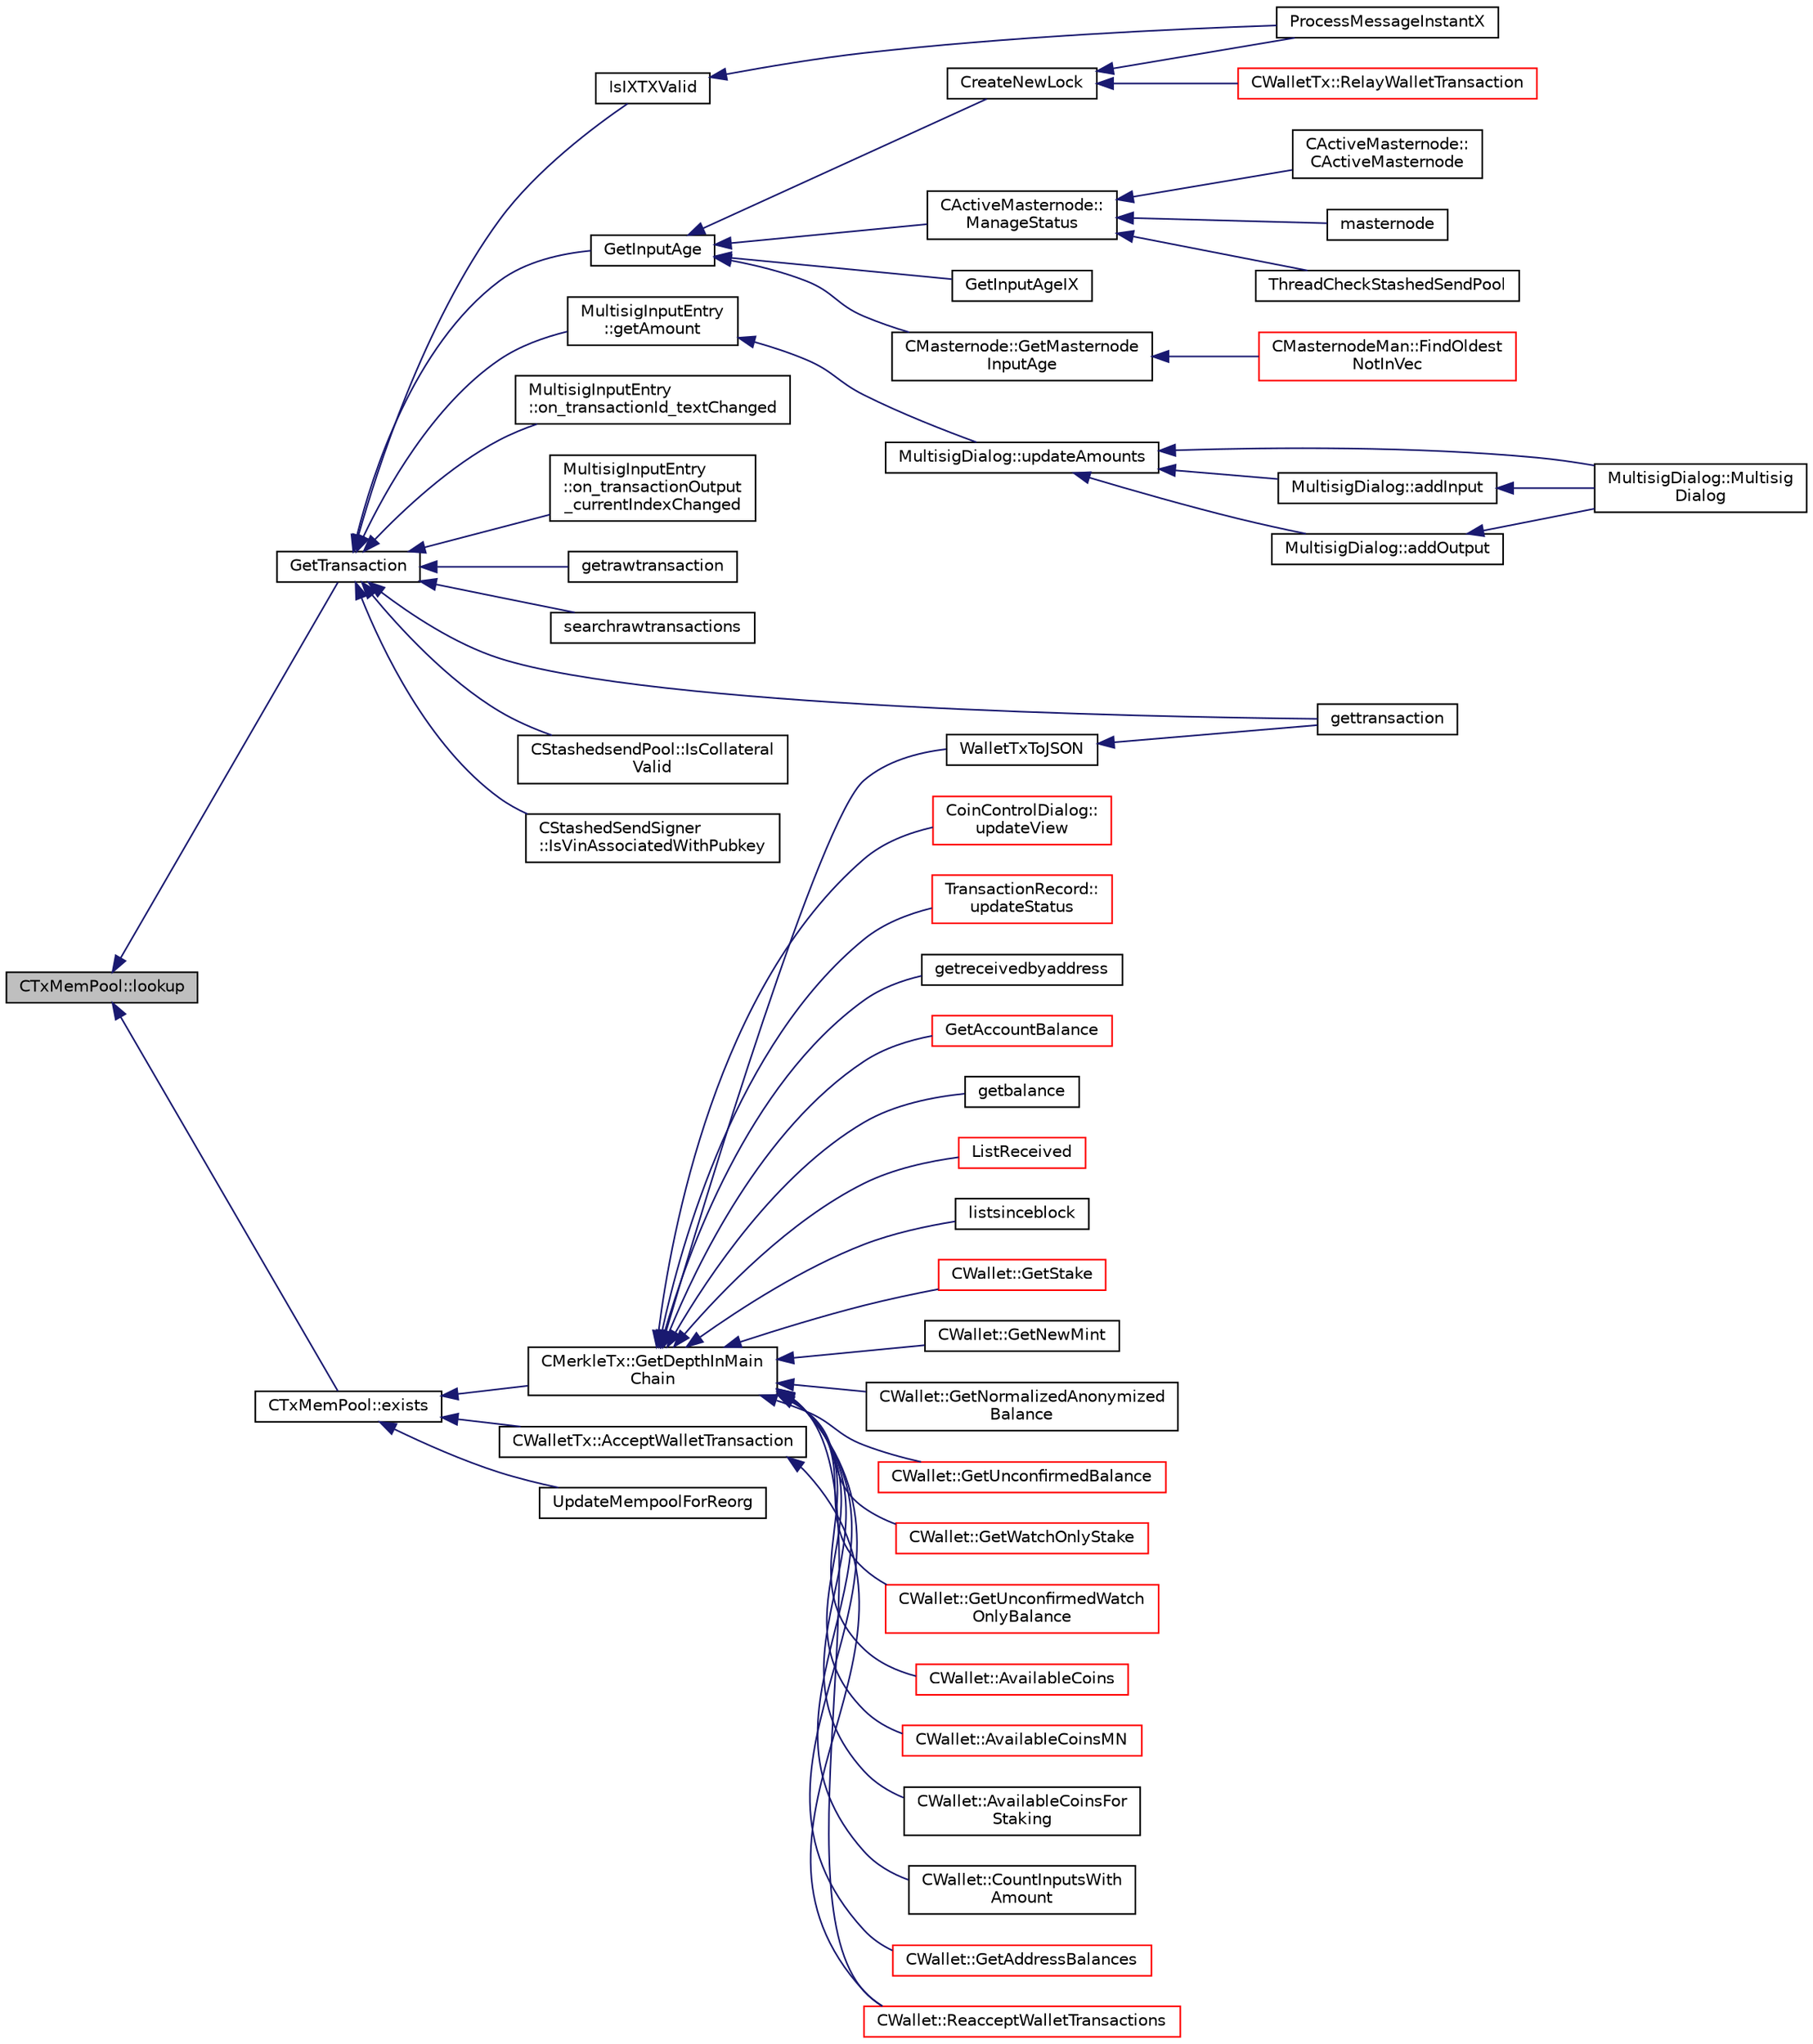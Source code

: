digraph "CTxMemPool::lookup"
{
  edge [fontname="Helvetica",fontsize="10",labelfontname="Helvetica",labelfontsize="10"];
  node [fontname="Helvetica",fontsize="10",shape=record];
  rankdir="LR";
  Node96 [label="CTxMemPool::lookup",height=0.2,width=0.4,color="black", fillcolor="grey75", style="filled", fontcolor="black"];
  Node96 -> Node97 [dir="back",color="midnightblue",fontsize="10",style="solid",fontname="Helvetica"];
  Node97 [label="GetTransaction",height=0.2,width=0.4,color="black", fillcolor="white", style="filled",URL="$d4/dbf/main_8h.html#a7d2a4633e4e0e8e4cb9c881d45a496b5"];
  Node97 -> Node98 [dir="back",color="midnightblue",fontsize="10",style="solid",fontname="Helvetica"];
  Node98 [label="IsIXTXValid",height=0.2,width=0.4,color="black", fillcolor="white", style="filled",URL="$d6/d5f/instantx_8h.html#a091b5dc50769595bb701d5f85ca475e5"];
  Node98 -> Node99 [dir="back",color="midnightblue",fontsize="10",style="solid",fontname="Helvetica"];
  Node99 [label="ProcessMessageInstantX",height=0.2,width=0.4,color="black", fillcolor="white", style="filled",URL="$d6/d5f/instantx_8h.html#aa516cb499ead2691d8ab216a499db5d0"];
  Node97 -> Node100 [dir="back",color="midnightblue",fontsize="10",style="solid",fontname="Helvetica"];
  Node100 [label="GetInputAge",height=0.2,width=0.4,color="black", fillcolor="white", style="filled",URL="$d4/dbf/main_8h.html#ae137d76bbcaf8d65fab905889b504e26"];
  Node100 -> Node101 [dir="back",color="midnightblue",fontsize="10",style="solid",fontname="Helvetica"];
  Node101 [label="CActiveMasternode::\lManageStatus",height=0.2,width=0.4,color="black", fillcolor="white", style="filled",URL="$d9/d29/class_c_active_masternode.html#a8004b3b2100da7dcfedbd1e959633e51"];
  Node101 -> Node102 [dir="back",color="midnightblue",fontsize="10",style="solid",fontname="Helvetica"];
  Node102 [label="CActiveMasternode::\lCActiveMasternode",height=0.2,width=0.4,color="black", fillcolor="white", style="filled",URL="$d9/d29/class_c_active_masternode.html#a7ffb946d1b2aad0054d3b3efce8c0543"];
  Node101 -> Node103 [dir="back",color="midnightblue",fontsize="10",style="solid",fontname="Helvetica"];
  Node103 [label="masternode",height=0.2,width=0.4,color="black", fillcolor="white", style="filled",URL="$d5/d6b/rpcstashedsend_8cpp.html#a30609e443aeb47c29ed0878d16b1b5e1"];
  Node101 -> Node104 [dir="back",color="midnightblue",fontsize="10",style="solid",fontname="Helvetica"];
  Node104 [label="ThreadCheckStashedSendPool",height=0.2,width=0.4,color="black", fillcolor="white", style="filled",URL="$d9/dbc/stashedsend_8h.html#ab583ddc86effded8432ea5387f77d883"];
  Node100 -> Node105 [dir="back",color="midnightblue",fontsize="10",style="solid",fontname="Helvetica"];
  Node105 [label="CreateNewLock",height=0.2,width=0.4,color="black", fillcolor="white", style="filled",URL="$d6/d5f/instantx_8h.html#a3774b6dae3dfa0a6c85e3604e742150c"];
  Node105 -> Node99 [dir="back",color="midnightblue",fontsize="10",style="solid",fontname="Helvetica"];
  Node105 -> Node106 [dir="back",color="midnightblue",fontsize="10",style="solid",fontname="Helvetica"];
  Node106 [label="CWalletTx::RelayWalletTransaction",height=0.2,width=0.4,color="red", fillcolor="white", style="filled",URL="$d6/d53/class_c_wallet_tx.html#aec8c50f3fcde27525485b6cd4a4e19b5"];
  Node100 -> Node110 [dir="back",color="midnightblue",fontsize="10",style="solid",fontname="Helvetica"];
  Node110 [label="GetInputAgeIX",height=0.2,width=0.4,color="black", fillcolor="white", style="filled",URL="$d4/dbf/main_8h.html#a5c7b9ac7929375148311307df7e446d0"];
  Node100 -> Node111 [dir="back",color="midnightblue",fontsize="10",style="solid",fontname="Helvetica"];
  Node111 [label="CMasternode::GetMasternode\lInputAge",height=0.2,width=0.4,color="black", fillcolor="white", style="filled",URL="$d6/dac/class_c_masternode.html#abc43d7a984d888b6dbc59a667a2fbc17"];
  Node111 -> Node112 [dir="back",color="midnightblue",fontsize="10",style="solid",fontname="Helvetica"];
  Node112 [label="CMasternodeMan::FindOldest\lNotInVec",height=0.2,width=0.4,color="red", fillcolor="white", style="filled",URL="$dc/d6b/class_c_masternode_man.html#a573f7201b1bc84d277d17c4e165f8842"];
  Node97 -> Node114 [dir="back",color="midnightblue",fontsize="10",style="solid",fontname="Helvetica"];
  Node114 [label="MultisigInputEntry\l::getAmount",height=0.2,width=0.4,color="black", fillcolor="white", style="filled",URL="$d9/d3d/class_multisig_input_entry.html#a0b0e1379adc39ad68ab4a69b428a58f1"];
  Node114 -> Node115 [dir="back",color="midnightblue",fontsize="10",style="solid",fontname="Helvetica"];
  Node115 [label="MultisigDialog::updateAmounts",height=0.2,width=0.4,color="black", fillcolor="white", style="filled",URL="$d4/df4/class_multisig_dialog.html#a379a982d66b016e0e6f43a6d7dc8527a"];
  Node115 -> Node116 [dir="back",color="midnightblue",fontsize="10",style="solid",fontname="Helvetica"];
  Node116 [label="MultisigDialog::Multisig\lDialog",height=0.2,width=0.4,color="black", fillcolor="white", style="filled",URL="$d4/df4/class_multisig_dialog.html#af8ff2a9f6dc05a9468d955cb428c6474"];
  Node115 -> Node117 [dir="back",color="midnightblue",fontsize="10",style="solid",fontname="Helvetica"];
  Node117 [label="MultisigDialog::addInput",height=0.2,width=0.4,color="black", fillcolor="white", style="filled",URL="$d4/df4/class_multisig_dialog.html#a52e84a493f932da1e9e40b4c90d4e35a"];
  Node117 -> Node116 [dir="back",color="midnightblue",fontsize="10",style="solid",fontname="Helvetica"];
  Node115 -> Node118 [dir="back",color="midnightblue",fontsize="10",style="solid",fontname="Helvetica"];
  Node118 [label="MultisigDialog::addOutput",height=0.2,width=0.4,color="black", fillcolor="white", style="filled",URL="$d4/df4/class_multisig_dialog.html#a2fcffef63f71dc0178f4abdc3de2f850"];
  Node118 -> Node116 [dir="back",color="midnightblue",fontsize="10",style="solid",fontname="Helvetica"];
  Node97 -> Node119 [dir="back",color="midnightblue",fontsize="10",style="solid",fontname="Helvetica"];
  Node119 [label="MultisigInputEntry\l::on_transactionId_textChanged",height=0.2,width=0.4,color="black", fillcolor="white", style="filled",URL="$d9/d3d/class_multisig_input_entry.html#a1cb42a240e71f999f06fbf7e4ffbc982"];
  Node97 -> Node120 [dir="back",color="midnightblue",fontsize="10",style="solid",fontname="Helvetica"];
  Node120 [label="MultisigInputEntry\l::on_transactionOutput\l_currentIndexChanged",height=0.2,width=0.4,color="black", fillcolor="white", style="filled",URL="$d9/d3d/class_multisig_input_entry.html#a122ee9305bd98ccb311698169be45941"];
  Node97 -> Node121 [dir="back",color="midnightblue",fontsize="10",style="solid",fontname="Helvetica"];
  Node121 [label="getrawtransaction",height=0.2,width=0.4,color="black", fillcolor="white", style="filled",URL="$dc/da8/rpcrawtransaction_8cpp.html#a12e1b8a05d99d1544e5343c2282cc55a"];
  Node97 -> Node122 [dir="back",color="midnightblue",fontsize="10",style="solid",fontname="Helvetica"];
  Node122 [label="searchrawtransactions",height=0.2,width=0.4,color="black", fillcolor="white", style="filled",URL="$dc/da8/rpcrawtransaction_8cpp.html#ae119520f4c7a75fcaf31fbfaf8dff482"];
  Node97 -> Node123 [dir="back",color="midnightblue",fontsize="10",style="solid",fontname="Helvetica"];
  Node123 [label="gettransaction",height=0.2,width=0.4,color="black", fillcolor="white", style="filled",URL="$df/d1d/rpcwallet_8cpp.html#a845c15a1402787fcf2cc021111ea89f5"];
  Node97 -> Node124 [dir="back",color="midnightblue",fontsize="10",style="solid",fontname="Helvetica"];
  Node124 [label="CStashedsendPool::IsCollateral\lValid",height=0.2,width=0.4,color="black", fillcolor="white", style="filled",URL="$dd/d8a/class_c_stashedsend_pool.html#a953b684a05b58919c45c8c6f159b0b14",tooltip="If the collateral is valid given by a client. "];
  Node97 -> Node125 [dir="back",color="midnightblue",fontsize="10",style="solid",fontname="Helvetica"];
  Node125 [label="CStashedSendSigner\l::IsVinAssociatedWithPubkey",height=0.2,width=0.4,color="black", fillcolor="white", style="filled",URL="$da/d0a/class_c_stashed_send_signer.html#aaca192c63b69266a4ac439051d3bbf58",tooltip="Is the inputs associated with this public key? (and there is 20000 ION - checking if valid masternode..."];
  Node96 -> Node126 [dir="back",color="midnightblue",fontsize="10",style="solid",fontname="Helvetica"];
  Node126 [label="CTxMemPool::exists",height=0.2,width=0.4,color="black", fillcolor="white", style="filled",URL="$db/d98/class_c_tx_mem_pool.html#a8b7a13b5289ab839d4460f41a7da9789"];
  Node126 -> Node127 [dir="back",color="midnightblue",fontsize="10",style="solid",fontname="Helvetica"];
  Node127 [label="CMerkleTx::GetDepthInMain\lChain",height=0.2,width=0.4,color="black", fillcolor="white", style="filled",URL="$d1/dff/class_c_merkle_tx.html#a887a9f1a0b7fc64b43e42cec76b38ef9"];
  Node127 -> Node128 [dir="back",color="midnightblue",fontsize="10",style="solid",fontname="Helvetica"];
  Node128 [label="CoinControlDialog::\lupdateView",height=0.2,width=0.4,color="red", fillcolor="white", style="filled",URL="$dd/dfb/class_coin_control_dialog.html#aadea33050e5c1efd5eae8d2fcfa721f9"];
  Node127 -> Node135 [dir="back",color="midnightblue",fontsize="10",style="solid",fontname="Helvetica"];
  Node135 [label="TransactionRecord::\lupdateStatus",height=0.2,width=0.4,color="red", fillcolor="white", style="filled",URL="$d1/da7/class_transaction_record.html#a9b643dd885a790ae511705a1446556be",tooltip="Update status from core wallet tx. "];
  Node127 -> Node150 [dir="back",color="midnightblue",fontsize="10",style="solid",fontname="Helvetica"];
  Node150 [label="WalletTxToJSON",height=0.2,width=0.4,color="black", fillcolor="white", style="filled",URL="$df/d1d/rpcwallet_8cpp.html#a28e51f3edfce43e075603e9e315f40c4"];
  Node150 -> Node123 [dir="back",color="midnightblue",fontsize="10",style="solid",fontname="Helvetica"];
  Node127 -> Node151 [dir="back",color="midnightblue",fontsize="10",style="solid",fontname="Helvetica"];
  Node151 [label="getreceivedbyaddress",height=0.2,width=0.4,color="black", fillcolor="white", style="filled",URL="$df/d1d/rpcwallet_8cpp.html#abbb6475509aa2e69844f0b3a8bcb422a"];
  Node127 -> Node152 [dir="back",color="midnightblue",fontsize="10",style="solid",fontname="Helvetica"];
  Node152 [label="GetAccountBalance",height=0.2,width=0.4,color="red", fillcolor="white", style="filled",URL="$df/d1d/rpcwallet_8cpp.html#a02d239cd69692dab8bbb33eb0010de1b"];
  Node127 -> Node156 [dir="back",color="midnightblue",fontsize="10",style="solid",fontname="Helvetica"];
  Node156 [label="getbalance",height=0.2,width=0.4,color="black", fillcolor="white", style="filled",URL="$df/d1d/rpcwallet_8cpp.html#a1fdcef480c78c033eb587bd442ec305f"];
  Node127 -> Node157 [dir="back",color="midnightblue",fontsize="10",style="solid",fontname="Helvetica"];
  Node157 [label="ListReceived",height=0.2,width=0.4,color="red", fillcolor="white", style="filled",URL="$df/d1d/rpcwallet_8cpp.html#a0cc958f67a8d6d0002cb4fee19eddb5c"];
  Node127 -> Node159 [dir="back",color="midnightblue",fontsize="10",style="solid",fontname="Helvetica"];
  Node159 [label="listsinceblock",height=0.2,width=0.4,color="black", fillcolor="white", style="filled",URL="$df/d1d/rpcwallet_8cpp.html#a53cf4975a89f414ef3bd180f6b4773cd"];
  Node127 -> Node160 [dir="back",color="midnightblue",fontsize="10",style="solid",fontname="Helvetica"];
  Node160 [label="CWallet::ReacceptWalletTransactions",height=0.2,width=0.4,color="red", fillcolor="white", style="filled",URL="$d2/de5/class_c_wallet.html#a796c23450c8482e10e0c75ae5c1fa8ed"];
  Node127 -> Node165 [dir="back",color="midnightblue",fontsize="10",style="solid",fontname="Helvetica"];
  Node165 [label="CWallet::GetStake",height=0.2,width=0.4,color="red", fillcolor="white", style="filled",URL="$d2/de5/class_c_wallet.html#a87a52700330336da4957026c091916d8"];
  Node127 -> Node172 [dir="back",color="midnightblue",fontsize="10",style="solid",fontname="Helvetica"];
  Node172 [label="CWallet::GetNewMint",height=0.2,width=0.4,color="black", fillcolor="white", style="filled",URL="$d2/de5/class_c_wallet.html#ac25ce29902498fb0092886a63ae195b8"];
  Node127 -> Node173 [dir="back",color="midnightblue",fontsize="10",style="solid",fontname="Helvetica"];
  Node173 [label="CWallet::GetNormalizedAnonymized\lBalance",height=0.2,width=0.4,color="black", fillcolor="white", style="filled",URL="$d2/de5/class_c_wallet.html#a24e9c793a438c84b48811bd5b7d4edc6"];
  Node127 -> Node174 [dir="back",color="midnightblue",fontsize="10",style="solid",fontname="Helvetica"];
  Node174 [label="CWallet::GetUnconfirmedBalance",height=0.2,width=0.4,color="red", fillcolor="white", style="filled",URL="$d2/de5/class_c_wallet.html#a6e6e1497535d499242c2f2a76d1cbe63"];
  Node127 -> Node176 [dir="back",color="midnightblue",fontsize="10",style="solid",fontname="Helvetica"];
  Node176 [label="CWallet::GetWatchOnlyStake",height=0.2,width=0.4,color="red", fillcolor="white", style="filled",URL="$d2/de5/class_c_wallet.html#a82b1de8131c2cdd7ec158a06f42586e0"];
  Node127 -> Node178 [dir="back",color="midnightblue",fontsize="10",style="solid",fontname="Helvetica"];
  Node178 [label="CWallet::GetUnconfirmedWatch\lOnlyBalance",height=0.2,width=0.4,color="red", fillcolor="white", style="filled",URL="$d2/de5/class_c_wallet.html#ab0c110f14f0429f9de594b2293837621"];
  Node127 -> Node180 [dir="back",color="midnightblue",fontsize="10",style="solid",fontname="Helvetica"];
  Node180 [label="CWallet::AvailableCoins",height=0.2,width=0.4,color="red", fillcolor="white", style="filled",URL="$d2/de5/class_c_wallet.html#a0f950dede91de2be32ea8c43a40469ab"];
  Node127 -> Node187 [dir="back",color="midnightblue",fontsize="10",style="solid",fontname="Helvetica"];
  Node187 [label="CWallet::AvailableCoinsMN",height=0.2,width=0.4,color="red", fillcolor="white", style="filled",URL="$d2/de5/class_c_wallet.html#a8ba0ffab3889fb1d3519d8578e26cb16"];
  Node127 -> Node190 [dir="back",color="midnightblue",fontsize="10",style="solid",fontname="Helvetica"];
  Node190 [label="CWallet::AvailableCoinsFor\lStaking",height=0.2,width=0.4,color="black", fillcolor="white", style="filled",URL="$d2/de5/class_c_wallet.html#a2493cd9ef6417aec00d72942c4340903"];
  Node127 -> Node191 [dir="back",color="midnightblue",fontsize="10",style="solid",fontname="Helvetica"];
  Node191 [label="CWallet::CountInputsWith\lAmount",height=0.2,width=0.4,color="black", fillcolor="white", style="filled",URL="$d2/de5/class_c_wallet.html#afc835c371840922eb33457c09cf43ba6"];
  Node127 -> Node192 [dir="back",color="midnightblue",fontsize="10",style="solid",fontname="Helvetica"];
  Node192 [label="CWallet::GetAddressBalances",height=0.2,width=0.4,color="red", fillcolor="white", style="filled",URL="$d2/de5/class_c_wallet.html#aadffdf5d0e2f2413cdcc2a39fc2e310d"];
  Node126 -> Node194 [dir="back",color="midnightblue",fontsize="10",style="solid",fontname="Helvetica"];
  Node194 [label="CWalletTx::AcceptWalletTransaction",height=0.2,width=0.4,color="black", fillcolor="white", style="filled",URL="$d6/d53/class_c_wallet_tx.html#af6d1a5a731bb69e1d94de84eb6fd15a5"];
  Node194 -> Node160 [dir="back",color="midnightblue",fontsize="10",style="solid",fontname="Helvetica"];
  Node126 -> Node195 [dir="back",color="midnightblue",fontsize="10",style="solid",fontname="Helvetica"];
  Node195 [label="UpdateMempoolForReorg",height=0.2,width=0.4,color="black", fillcolor="white", style="filled",URL="$dd/d7d/validation_8cpp.html#aaa1204b724d7b62f09ef22df4c6a592d"];
}
